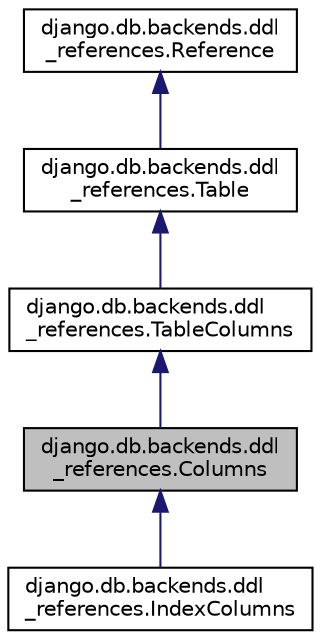 digraph "django.db.backends.ddl_references.Columns"
{
 // LATEX_PDF_SIZE
  edge [fontname="Helvetica",fontsize="10",labelfontname="Helvetica",labelfontsize="10"];
  node [fontname="Helvetica",fontsize="10",shape=record];
  Node1 [label="django.db.backends.ddl\l_references.Columns",height=0.2,width=0.4,color="black", fillcolor="grey75", style="filled", fontcolor="black",tooltip=" "];
  Node2 -> Node1 [dir="back",color="midnightblue",fontsize="10",style="solid",fontname="Helvetica"];
  Node2 [label="django.db.backends.ddl\l_references.TableColumns",height=0.2,width=0.4,color="black", fillcolor="white", style="filled",URL="$classdjango_1_1db_1_1backends_1_1ddl__references_1_1_table_columns.html",tooltip=" "];
  Node3 -> Node2 [dir="back",color="midnightblue",fontsize="10",style="solid",fontname="Helvetica"];
  Node3 [label="django.db.backends.ddl\l_references.Table",height=0.2,width=0.4,color="black", fillcolor="white", style="filled",URL="$classdjango_1_1db_1_1backends_1_1ddl__references_1_1_table.html",tooltip=" "];
  Node4 -> Node3 [dir="back",color="midnightblue",fontsize="10",style="solid",fontname="Helvetica"];
  Node4 [label="django.db.backends.ddl\l_references.Reference",height=0.2,width=0.4,color="black", fillcolor="white", style="filled",URL="$classdjango_1_1db_1_1backends_1_1ddl__references_1_1_reference.html",tooltip=" "];
  Node1 -> Node5 [dir="back",color="midnightblue",fontsize="10",style="solid",fontname="Helvetica"];
  Node5 [label="django.db.backends.ddl\l_references.IndexColumns",height=0.2,width=0.4,color="black", fillcolor="white", style="filled",URL="$classdjango_1_1db_1_1backends_1_1ddl__references_1_1_index_columns.html",tooltip=" "];
}
